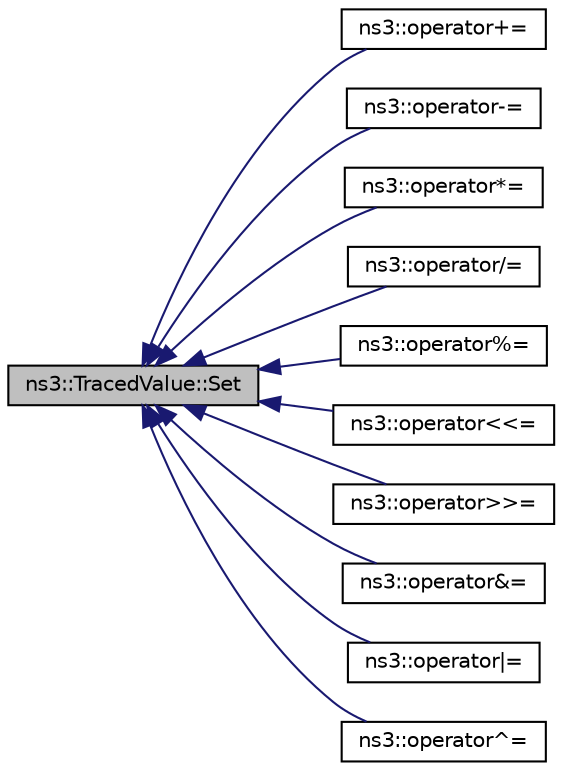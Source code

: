 digraph "ns3::TracedValue::Set"
{
  edge [fontname="Helvetica",fontsize="10",labelfontname="Helvetica",labelfontsize="10"];
  node [fontname="Helvetica",fontsize="10",shape=record];
  rankdir="LR";
  Node1 [label="ns3::TracedValue::Set",height=0.2,width=0.4,color="black", fillcolor="grey75", style="filled", fontcolor="black"];
  Node1 -> Node2 [dir="back",color="midnightblue",fontsize="10",style="solid"];
  Node2 [label="ns3::operator+=",height=0.2,width=0.4,color="black", fillcolor="white", style="filled",URL="$dd/d41/group__tracing.html#ga9323132fbeca95f9d5c917c72212aa06"];
  Node1 -> Node3 [dir="back",color="midnightblue",fontsize="10",style="solid"];
  Node3 [label="ns3::operator-=",height=0.2,width=0.4,color="black", fillcolor="white", style="filled",URL="$dd/d41/group__tracing.html#ga4457592ace84e2565e8800a00e4d3b01"];
  Node1 -> Node4 [dir="back",color="midnightblue",fontsize="10",style="solid"];
  Node4 [label="ns3::operator*=",height=0.2,width=0.4,color="black", fillcolor="white", style="filled",URL="$dd/d41/group__tracing.html#ga6b5e77408427fc66a81b3668f74f2d3f"];
  Node1 -> Node5 [dir="back",color="midnightblue",fontsize="10",style="solid"];
  Node5 [label="ns3::operator/=",height=0.2,width=0.4,color="black", fillcolor="white", style="filled",URL="$dd/d41/group__tracing.html#gab12fa7a2a5815f5ec54c156f5d9b8f3d"];
  Node1 -> Node6 [dir="back",color="midnightblue",fontsize="10",style="solid"];
  Node6 [label="ns3::operator%=",height=0.2,width=0.4,color="black", fillcolor="white", style="filled",URL="$dd/d41/group__tracing.html#ga250a8e4b206b847e622ef67954be4a3d"];
  Node1 -> Node7 [dir="back",color="midnightblue",fontsize="10",style="solid"];
  Node7 [label="ns3::operator\<\<=",height=0.2,width=0.4,color="black", fillcolor="white", style="filled",URL="$dd/d41/group__tracing.html#ga49b9e5adeb4dde56be6d0b263473df36"];
  Node1 -> Node8 [dir="back",color="midnightblue",fontsize="10",style="solid"];
  Node8 [label="ns3::operator\>\>=",height=0.2,width=0.4,color="black", fillcolor="white", style="filled",URL="$dd/d41/group__tracing.html#ga0cf4268a4b7e7eb82cff101a589a0f4a"];
  Node1 -> Node9 [dir="back",color="midnightblue",fontsize="10",style="solid"];
  Node9 [label="ns3::operator&=",height=0.2,width=0.4,color="black", fillcolor="white", style="filled",URL="$dd/d41/group__tracing.html#ga8c437708edb1885d6abae7de409537a6"];
  Node1 -> Node10 [dir="back",color="midnightblue",fontsize="10",style="solid"];
  Node10 [label="ns3::operator\|=",height=0.2,width=0.4,color="black", fillcolor="white", style="filled",URL="$dd/d41/group__tracing.html#ga0ba583af9008fe12ad5e5dbc3876bd3a"];
  Node1 -> Node11 [dir="back",color="midnightblue",fontsize="10",style="solid"];
  Node11 [label="ns3::operator^=",height=0.2,width=0.4,color="black", fillcolor="white", style="filled",URL="$dd/d41/group__tracing.html#ga1664e28fd027d3ea11ba08c901cd6233"];
}
